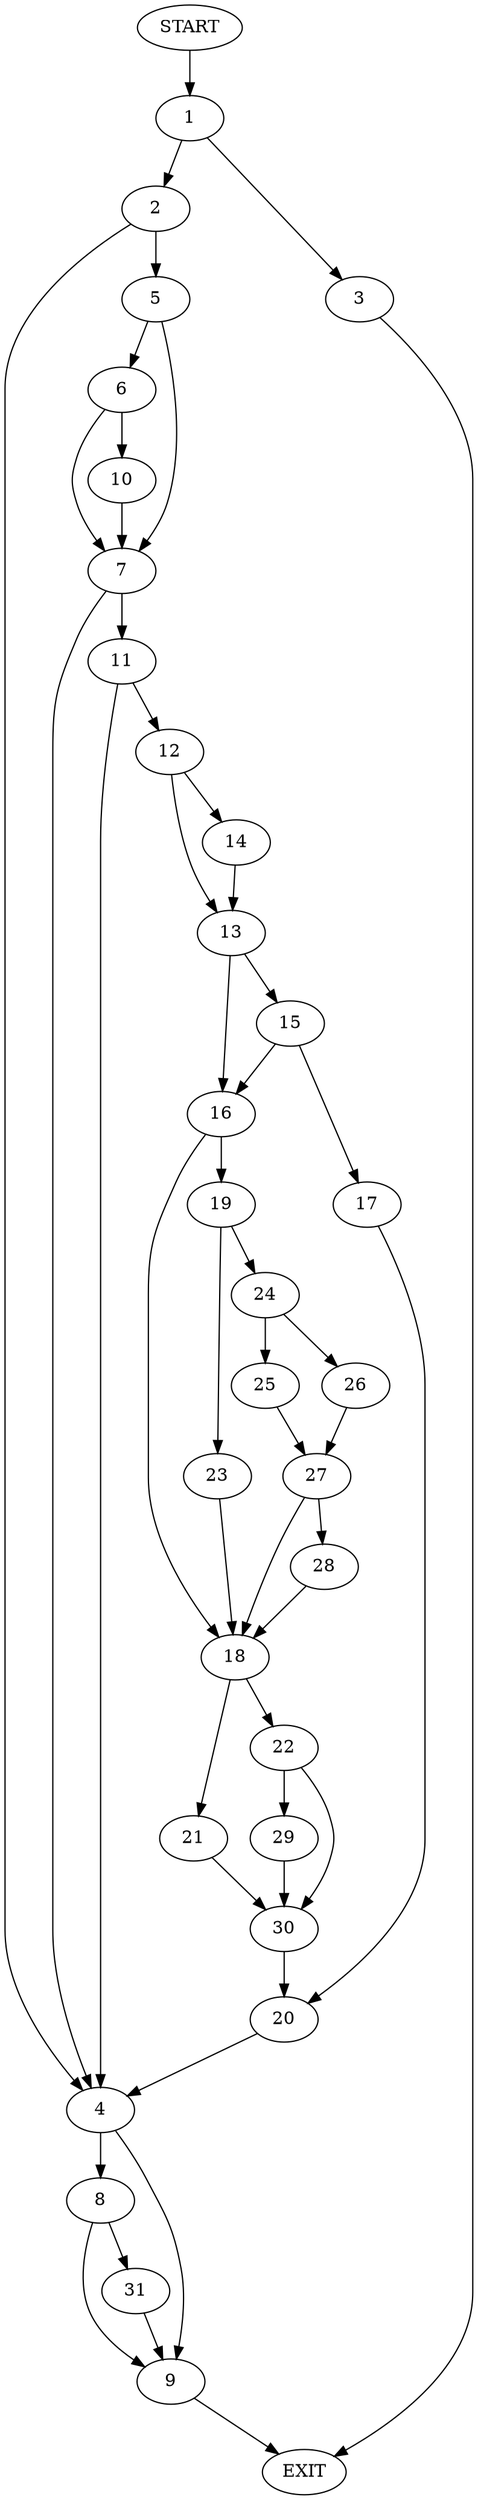 digraph {
0 [label="START"]
32 [label="EXIT"]
0 -> 1
1 -> 2
1 -> 3
2 -> 4
2 -> 5
3 -> 32
5 -> 6
5 -> 7
4 -> 8
4 -> 9
6 -> 10
6 -> 7
7 -> 4
7 -> 11
10 -> 7
11 -> 4
11 -> 12
12 -> 13
12 -> 14
13 -> 15
13 -> 16
14 -> 13
15 -> 17
15 -> 16
16 -> 18
16 -> 19
17 -> 20
18 -> 21
18 -> 22
19 -> 23
19 -> 24
23 -> 18
24 -> 25
24 -> 26
26 -> 27
25 -> 27
27 -> 18
27 -> 28
28 -> 18
22 -> 29
22 -> 30
21 -> 30
30 -> 20
29 -> 30
20 -> 4
8 -> 9
8 -> 31
9 -> 32
31 -> 9
}
